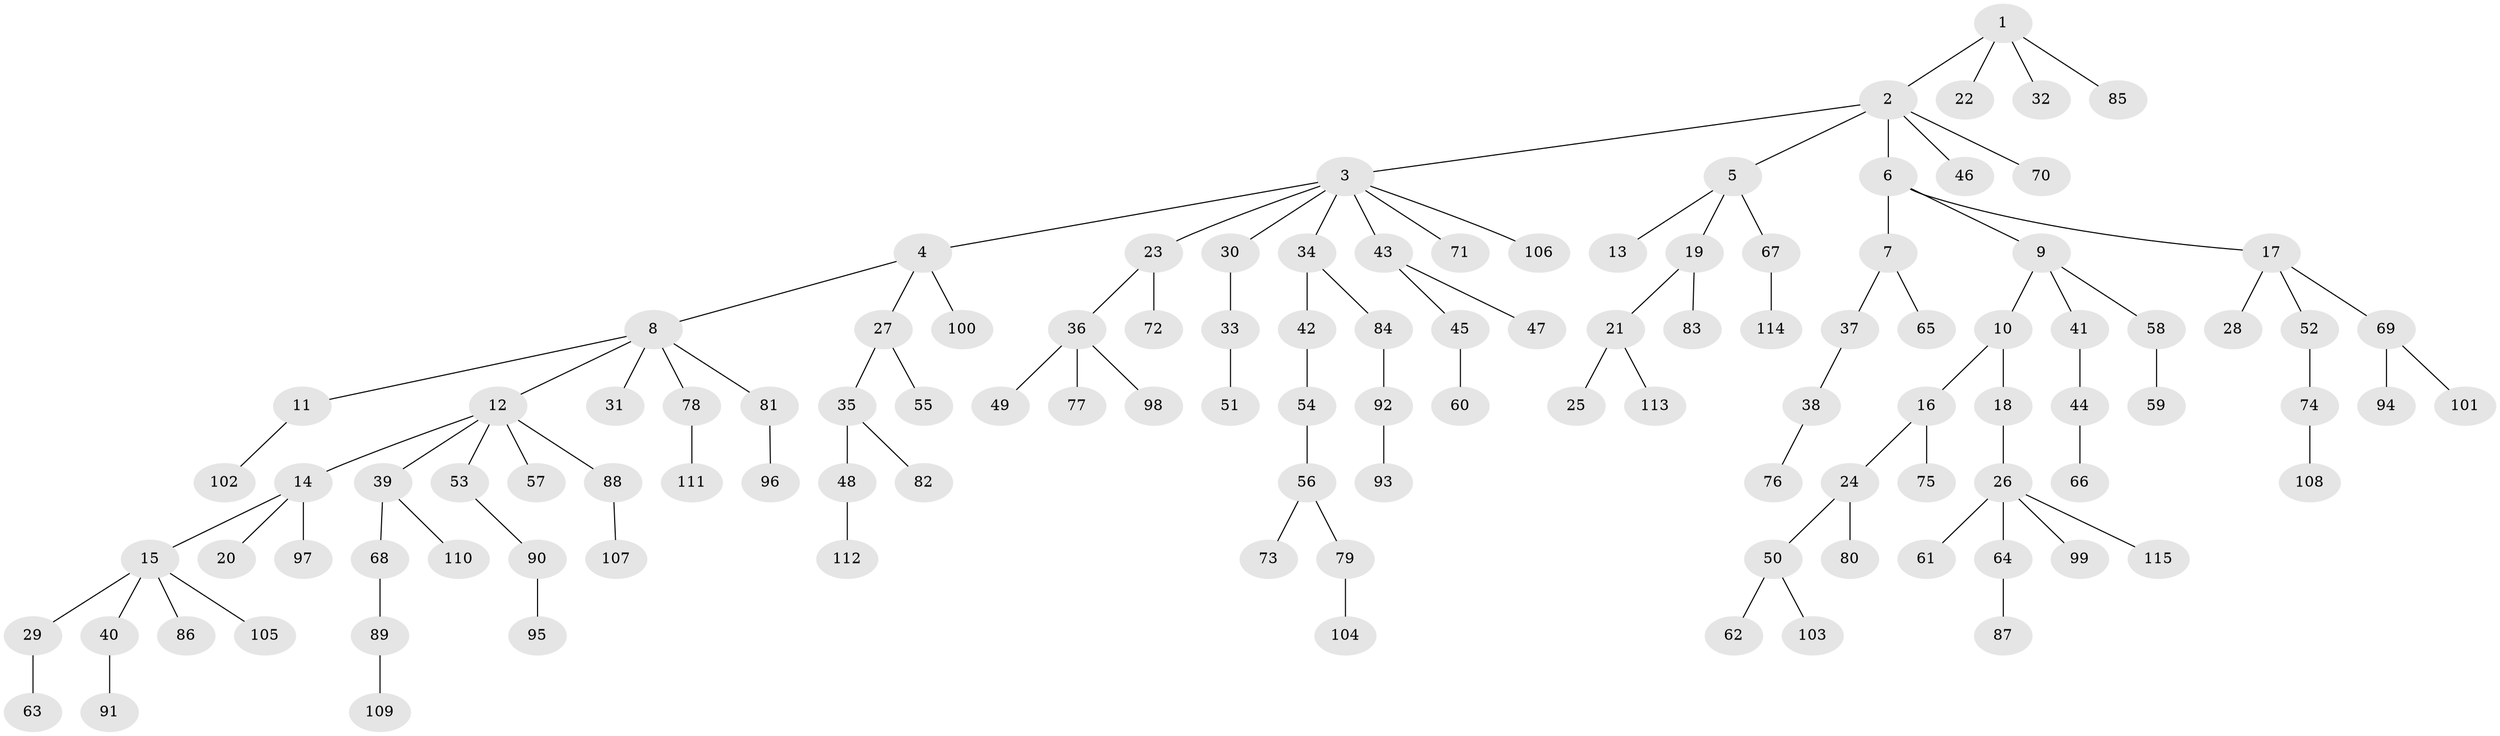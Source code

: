 // coarse degree distribution, {3: 0.08108108108108109, 8: 0.013513513513513514, 9: 0.013513513513513514, 4: 0.05405405405405406, 2: 0.20270270270270271, 6: 0.02702702702702703, 5: 0.02702702702702703, 1: 0.581081081081081}
// Generated by graph-tools (version 1.1) at 2025/52/02/27/25 19:52:09]
// undirected, 115 vertices, 114 edges
graph export_dot {
graph [start="1"]
  node [color=gray90,style=filled];
  1;
  2;
  3;
  4;
  5;
  6;
  7;
  8;
  9;
  10;
  11;
  12;
  13;
  14;
  15;
  16;
  17;
  18;
  19;
  20;
  21;
  22;
  23;
  24;
  25;
  26;
  27;
  28;
  29;
  30;
  31;
  32;
  33;
  34;
  35;
  36;
  37;
  38;
  39;
  40;
  41;
  42;
  43;
  44;
  45;
  46;
  47;
  48;
  49;
  50;
  51;
  52;
  53;
  54;
  55;
  56;
  57;
  58;
  59;
  60;
  61;
  62;
  63;
  64;
  65;
  66;
  67;
  68;
  69;
  70;
  71;
  72;
  73;
  74;
  75;
  76;
  77;
  78;
  79;
  80;
  81;
  82;
  83;
  84;
  85;
  86;
  87;
  88;
  89;
  90;
  91;
  92;
  93;
  94;
  95;
  96;
  97;
  98;
  99;
  100;
  101;
  102;
  103;
  104;
  105;
  106;
  107;
  108;
  109;
  110;
  111;
  112;
  113;
  114;
  115;
  1 -- 2;
  1 -- 22;
  1 -- 32;
  1 -- 85;
  2 -- 3;
  2 -- 5;
  2 -- 6;
  2 -- 46;
  2 -- 70;
  3 -- 4;
  3 -- 23;
  3 -- 30;
  3 -- 34;
  3 -- 43;
  3 -- 71;
  3 -- 106;
  4 -- 8;
  4 -- 27;
  4 -- 100;
  5 -- 13;
  5 -- 19;
  5 -- 67;
  6 -- 7;
  6 -- 9;
  6 -- 17;
  7 -- 37;
  7 -- 65;
  8 -- 11;
  8 -- 12;
  8 -- 31;
  8 -- 78;
  8 -- 81;
  9 -- 10;
  9 -- 41;
  9 -- 58;
  10 -- 16;
  10 -- 18;
  11 -- 102;
  12 -- 14;
  12 -- 39;
  12 -- 53;
  12 -- 57;
  12 -- 88;
  14 -- 15;
  14 -- 20;
  14 -- 97;
  15 -- 29;
  15 -- 40;
  15 -- 86;
  15 -- 105;
  16 -- 24;
  16 -- 75;
  17 -- 28;
  17 -- 52;
  17 -- 69;
  18 -- 26;
  19 -- 21;
  19 -- 83;
  21 -- 25;
  21 -- 113;
  23 -- 36;
  23 -- 72;
  24 -- 50;
  24 -- 80;
  26 -- 61;
  26 -- 64;
  26 -- 99;
  26 -- 115;
  27 -- 35;
  27 -- 55;
  29 -- 63;
  30 -- 33;
  33 -- 51;
  34 -- 42;
  34 -- 84;
  35 -- 48;
  35 -- 82;
  36 -- 49;
  36 -- 77;
  36 -- 98;
  37 -- 38;
  38 -- 76;
  39 -- 68;
  39 -- 110;
  40 -- 91;
  41 -- 44;
  42 -- 54;
  43 -- 45;
  43 -- 47;
  44 -- 66;
  45 -- 60;
  48 -- 112;
  50 -- 62;
  50 -- 103;
  52 -- 74;
  53 -- 90;
  54 -- 56;
  56 -- 73;
  56 -- 79;
  58 -- 59;
  64 -- 87;
  67 -- 114;
  68 -- 89;
  69 -- 94;
  69 -- 101;
  74 -- 108;
  78 -- 111;
  79 -- 104;
  81 -- 96;
  84 -- 92;
  88 -- 107;
  89 -- 109;
  90 -- 95;
  92 -- 93;
}

